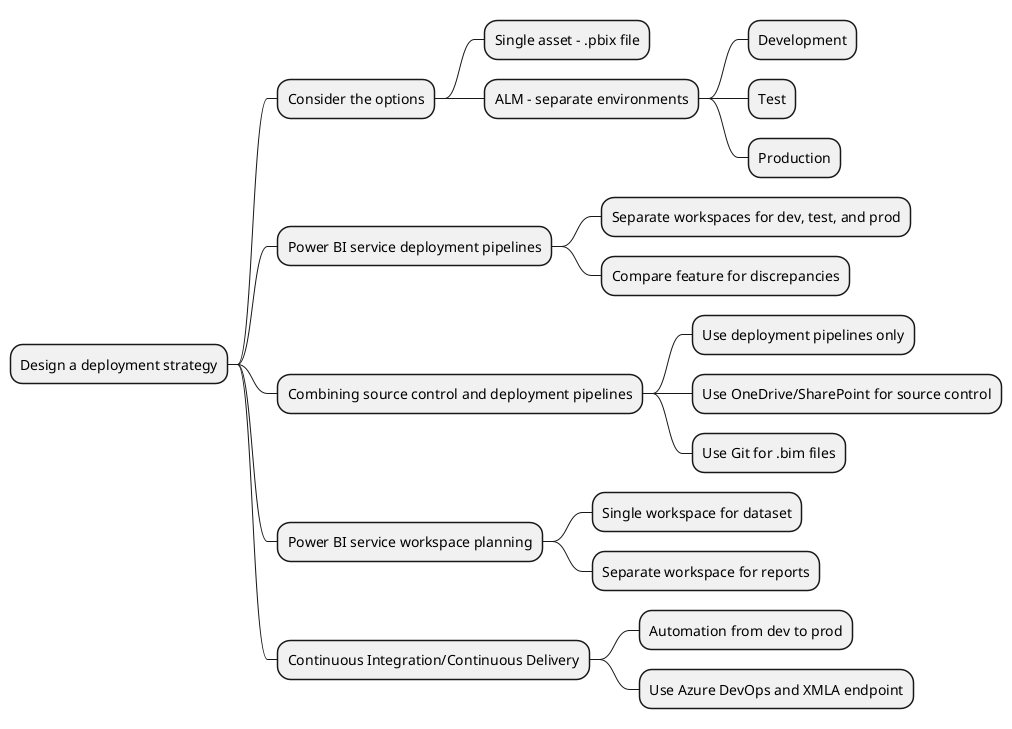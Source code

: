 @startmindmap
* Design a deployment strategy
** Consider the options
*** Single asset - .pbix file
*** ALM - separate environments
**** Development
**** Test
**** Production
** Power BI service deployment pipelines
*** Separate workspaces for dev, test, and prod
*** Compare feature for discrepancies
** Combining source control and deployment pipelines
*** Use deployment pipelines only
*** Use OneDrive/SharePoint for source control
*** Use Git for .bim files
** Power BI service workspace planning
*** Single workspace for dataset
*** Separate workspace for reports
** Continuous Integration/Continuous Delivery
*** Automation from dev to prod
*** Use Azure DevOps and XMLA endpoint
@endmindmap